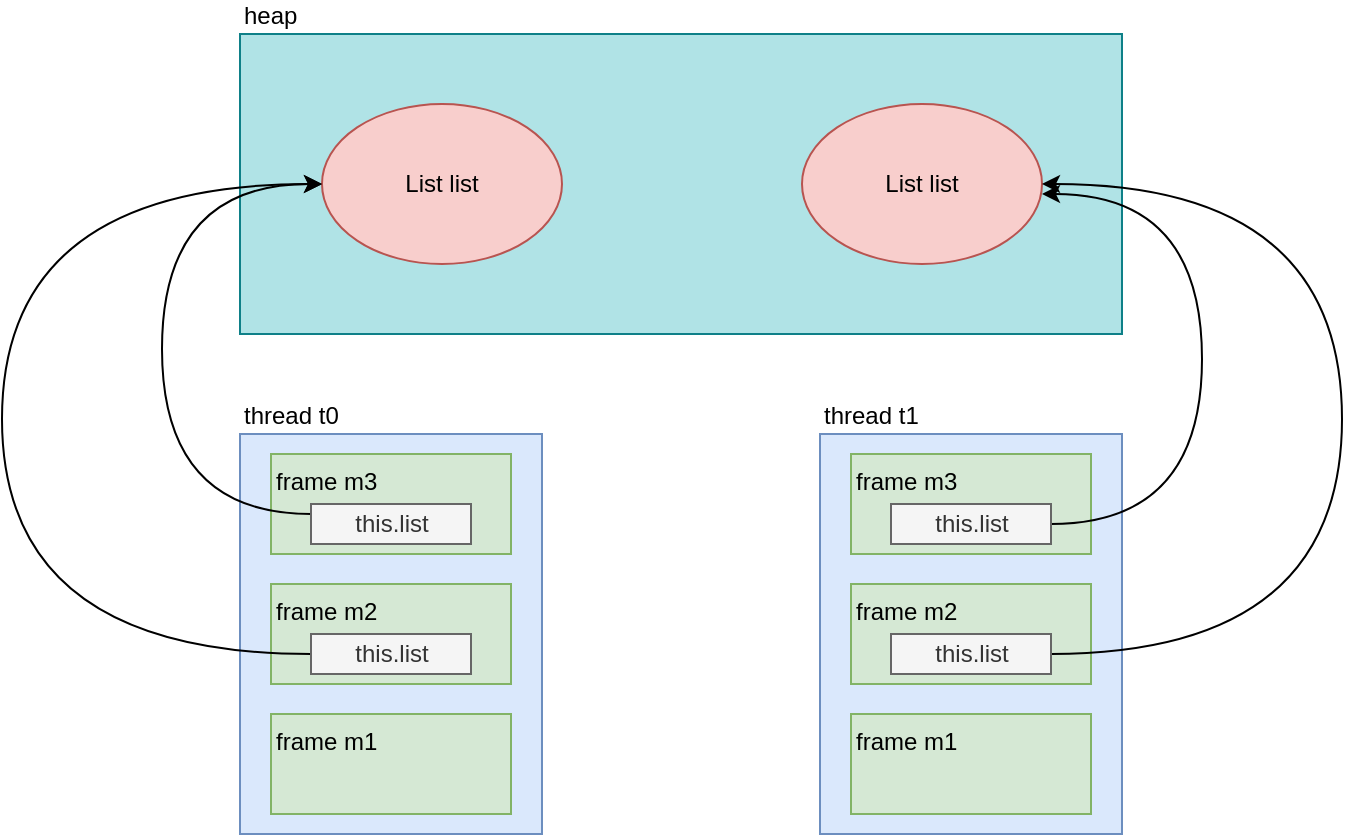 <mxfile version="14.4.3" type="device"><diagram id="RqhEHSQiWf0f-SK31xw7" name="第 1 页"><mxGraphModel dx="1106" dy="822" grid="1" gridSize="10" guides="1" tooltips="1" connect="1" arrows="1" fold="1" page="1" pageScale="1" pageWidth="827" pageHeight="1169" math="0" shadow="0"><root><mxCell id="0"/><mxCell id="1" parent="0"/><mxCell id="F0Ut6j5bzy9nypOG7GQQ-1" value="heap" style="rounded=0;whiteSpace=wrap;html=1;labelPosition=center;verticalLabelPosition=top;align=left;verticalAlign=bottom;fillColor=#b0e3e6;strokeColor=#0e8088;" parent="1" vertex="1"><mxGeometry x="199" y="160" width="441" height="150" as="geometry"/></mxCell><mxCell id="F0Ut6j5bzy9nypOG7GQQ-2" value="List list" style="ellipse;whiteSpace=wrap;html=1;fillColor=#f8cecc;strokeColor=#b85450;" parent="1" vertex="1"><mxGeometry x="240" y="195" width="120" height="80" as="geometry"/></mxCell><mxCell id="F0Ut6j5bzy9nypOG7GQQ-3" value="List list" style="ellipse;whiteSpace=wrap;html=1;fillColor=#f8cecc;strokeColor=#b85450;" parent="1" vertex="1"><mxGeometry x="480" y="195" width="120" height="80" as="geometry"/></mxCell><mxCell id="F0Ut6j5bzy9nypOG7GQQ-6" value="thread t0" style="rounded=0;whiteSpace=wrap;html=1;fillColor=#dae8fc;strokeColor=#6c8ebf;align=left;labelPosition=center;verticalLabelPosition=top;verticalAlign=bottom;" parent="1" vertex="1"><mxGeometry x="199" y="360" width="151" height="200" as="geometry"/></mxCell><mxCell id="F0Ut6j5bzy9nypOG7GQQ-8" value="frame m1" style="rounded=0;whiteSpace=wrap;html=1;labelPosition=center;verticalLabelPosition=middle;align=left;verticalAlign=top;fillColor=#d5e8d4;strokeColor=#82b366;" parent="1" vertex="1"><mxGeometry x="214.5" y="500" width="120" height="50" as="geometry"/></mxCell><mxCell id="F0Ut6j5bzy9nypOG7GQQ-10" value="frame m2" style="rounded=0;whiteSpace=wrap;html=1;labelPosition=center;verticalLabelPosition=middle;align=left;verticalAlign=top;fillColor=#d5e8d4;strokeColor=#82b366;" parent="1" vertex="1"><mxGeometry x="214.5" y="435" width="120" height="50" as="geometry"/></mxCell><mxCell id="F0Ut6j5bzy9nypOG7GQQ-22" style="edgeStyle=orthogonalEdgeStyle;curved=1;orthogonalLoop=1;jettySize=auto;html=1;entryX=0;entryY=0.5;entryDx=0;entryDy=0;exitX=0;exitY=0.5;exitDx=0;exitDy=0;" parent="1" source="F0Ut6j5bzy9nypOG7GQQ-11" target="F0Ut6j5bzy9nypOG7GQQ-2" edge="1"><mxGeometry relative="1" as="geometry"><Array as="points"><mxPoint x="80" y="470"/><mxPoint x="80" y="235"/></Array></mxGeometry></mxCell><mxCell id="F0Ut6j5bzy9nypOG7GQQ-11" value="this.list" style="rounded=0;whiteSpace=wrap;html=1;align=center;fillColor=#f5f5f5;strokeColor=#666666;fontColor=#333333;" parent="1" vertex="1"><mxGeometry x="234.5" y="460" width="80" height="20" as="geometry"/></mxCell><mxCell id="F0Ut6j5bzy9nypOG7GQQ-12" value="frame m3" style="rounded=0;whiteSpace=wrap;html=1;labelPosition=center;verticalLabelPosition=middle;align=left;verticalAlign=top;fillColor=#d5e8d4;strokeColor=#82b366;" parent="1" vertex="1"><mxGeometry x="214.5" y="370" width="120" height="50" as="geometry"/></mxCell><mxCell id="F0Ut6j5bzy9nypOG7GQQ-24" style="edgeStyle=orthogonalEdgeStyle;curved=1;orthogonalLoop=1;jettySize=auto;html=1;entryX=0;entryY=0.5;entryDx=0;entryDy=0;exitX=0;exitY=0.25;exitDx=0;exitDy=0;" parent="1" source="F0Ut6j5bzy9nypOG7GQQ-13" target="F0Ut6j5bzy9nypOG7GQQ-2" edge="1"><mxGeometry relative="1" as="geometry"><Array as="points"><mxPoint x="160" y="400"/><mxPoint x="160" y="235"/></Array></mxGeometry></mxCell><mxCell id="F0Ut6j5bzy9nypOG7GQQ-13" value="this.list" style="rounded=0;whiteSpace=wrap;html=1;align=center;fillColor=#f5f5f5;strokeColor=#666666;fontColor=#333333;" parent="1" vertex="1"><mxGeometry x="234.5" y="395" width="80" height="20" as="geometry"/></mxCell><mxCell id="F0Ut6j5bzy9nypOG7GQQ-15" value="thread t1" style="rounded=0;whiteSpace=wrap;html=1;fillColor=#dae8fc;strokeColor=#6c8ebf;align=left;labelPosition=center;verticalLabelPosition=top;verticalAlign=bottom;" parent="1" vertex="1"><mxGeometry x="489" y="360" width="151" height="200" as="geometry"/></mxCell><mxCell id="F0Ut6j5bzy9nypOG7GQQ-16" value="frame m1" style="rounded=0;whiteSpace=wrap;html=1;labelPosition=center;verticalLabelPosition=middle;align=left;verticalAlign=top;fillColor=#d5e8d4;strokeColor=#82b366;" parent="1" vertex="1"><mxGeometry x="504.5" y="500" width="120" height="50" as="geometry"/></mxCell><mxCell id="F0Ut6j5bzy9nypOG7GQQ-17" value="frame m2" style="rounded=0;whiteSpace=wrap;html=1;labelPosition=center;verticalLabelPosition=middle;align=left;verticalAlign=top;fillColor=#d5e8d4;strokeColor=#82b366;" parent="1" vertex="1"><mxGeometry x="504.5" y="435" width="120" height="50" as="geometry"/></mxCell><mxCell id="F0Ut6j5bzy9nypOG7GQQ-26" style="edgeStyle=orthogonalEdgeStyle;curved=1;orthogonalLoop=1;jettySize=auto;html=1;entryX=1;entryY=0.5;entryDx=0;entryDy=0;" parent="1" source="F0Ut6j5bzy9nypOG7GQQ-18" target="F0Ut6j5bzy9nypOG7GQQ-3" edge="1"><mxGeometry relative="1" as="geometry"><Array as="points"><mxPoint x="750" y="470"/><mxPoint x="750" y="235"/></Array></mxGeometry></mxCell><mxCell id="F0Ut6j5bzy9nypOG7GQQ-18" value="this.list" style="rounded=0;whiteSpace=wrap;html=1;align=center;fillColor=#f5f5f5;strokeColor=#666666;fontColor=#333333;" parent="1" vertex="1"><mxGeometry x="524.5" y="460" width="80" height="20" as="geometry"/></mxCell><mxCell id="F0Ut6j5bzy9nypOG7GQQ-19" value="frame m3" style="rounded=0;whiteSpace=wrap;html=1;labelPosition=center;verticalLabelPosition=middle;align=left;verticalAlign=top;fillColor=#d5e8d4;strokeColor=#82b366;" parent="1" vertex="1"><mxGeometry x="504.5" y="370" width="120" height="50" as="geometry"/></mxCell><mxCell id="F0Ut6j5bzy9nypOG7GQQ-27" style="edgeStyle=orthogonalEdgeStyle;curved=1;orthogonalLoop=1;jettySize=auto;html=1;exitX=1;exitY=0.5;exitDx=0;exitDy=0;" parent="1" source="F0Ut6j5bzy9nypOG7GQQ-20" edge="1"><mxGeometry relative="1" as="geometry"><mxPoint x="600" y="240" as="targetPoint"/><Array as="points"><mxPoint x="680" y="405"/><mxPoint x="680" y="240"/></Array></mxGeometry></mxCell><mxCell id="F0Ut6j5bzy9nypOG7GQQ-20" value="this.list" style="rounded=0;whiteSpace=wrap;html=1;align=center;fillColor=#f5f5f5;strokeColor=#666666;fontColor=#333333;" parent="1" vertex="1"><mxGeometry x="524.5" y="395" width="80" height="20" as="geometry"/></mxCell></root></mxGraphModel></diagram></mxfile>